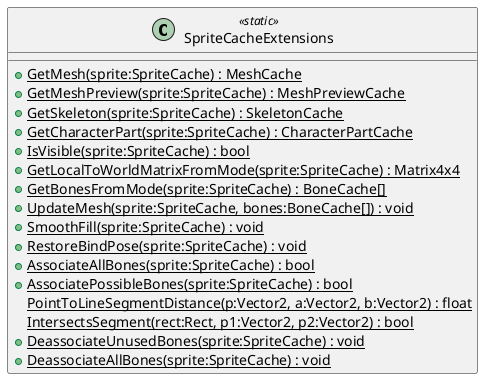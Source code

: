 @startuml
class SpriteCacheExtensions <<static>> {
    + {static} GetMesh(sprite:SpriteCache) : MeshCache
    + {static} GetMeshPreview(sprite:SpriteCache) : MeshPreviewCache
    + {static} GetSkeleton(sprite:SpriteCache) : SkeletonCache
    + {static} GetCharacterPart(sprite:SpriteCache) : CharacterPartCache
    + {static} IsVisible(sprite:SpriteCache) : bool
    + {static} GetLocalToWorldMatrixFromMode(sprite:SpriteCache) : Matrix4x4
    + {static} GetBonesFromMode(sprite:SpriteCache) : BoneCache[]
    + {static} UpdateMesh(sprite:SpriteCache, bones:BoneCache[]) : void
    + {static} SmoothFill(sprite:SpriteCache) : void
    + {static} RestoreBindPose(sprite:SpriteCache) : void
    + {static} AssociateAllBones(sprite:SpriteCache) : bool
    + {static} AssociatePossibleBones(sprite:SpriteCache) : bool
    {static} PointToLineSegmentDistance(p:Vector2, a:Vector2, b:Vector2) : float
    {static} IntersectsSegment(rect:Rect, p1:Vector2, p2:Vector2) : bool
    + {static} DeassociateUnusedBones(sprite:SpriteCache) : void
    + {static} DeassociateAllBones(sprite:SpriteCache) : void
}
@enduml
